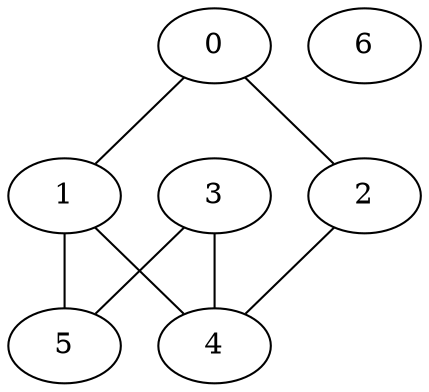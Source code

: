 graph "sampletest150-mod2_image17.bmp" {
	0	 [type=corner,
		x=518,
		y=200];
	1	 [type=intersection,
		x=378,
		y=191];
	0 -- 1	 [angle0=".06",
		frequency=1,
		type0=line];
	2	 [type=corner,
		x=545,
		y=307];
	0 -- 2	 [angle0="1.32",
		frequency=1,
		type0=line];
	4	 [type=intersection,
		x=400,
		y=335];
	1 -- 4	 [angle0="1.42",
		frequency=1,
		type0=line];
	5	 [type=corner,
		x="-30",
		y=182];
	1 -- 5	 [angle0=".02",
		frequency=1,
		type0=line];
	2 -- 4	 [angle0="-.19",
		frequency=1,
		type0=line];
	3	 [type=corner,
		x="-19",
		y=325];
	3 -- 4	 [angle0=".02",
		frequency=1,
		type0=line];
	3 -- 5	 [angle0="1.49",
		frequency=1,
		type0=line];
	6	 [type=circle,
		x=454,
		y=252];
}
